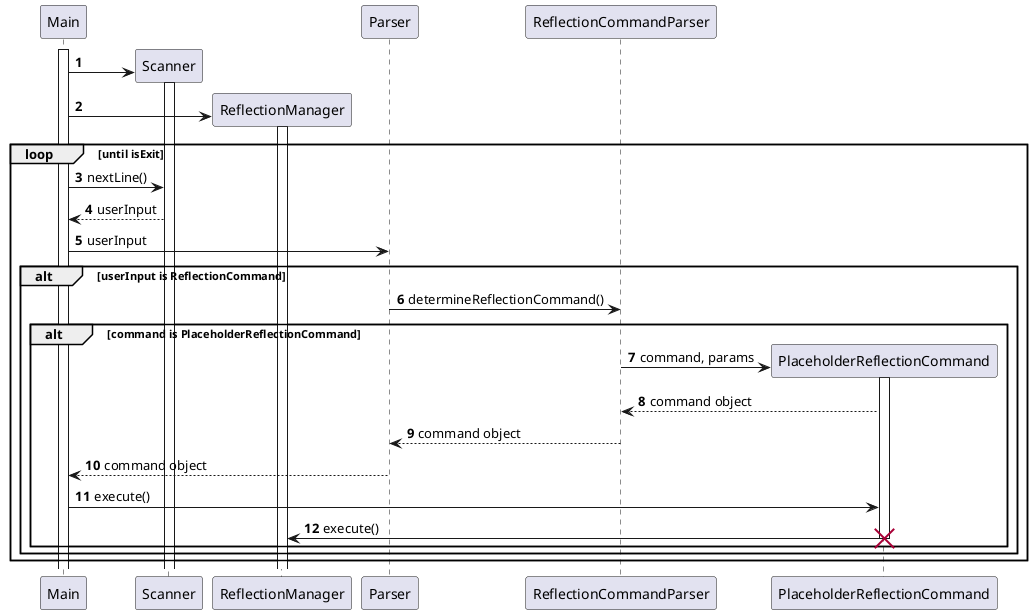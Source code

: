 @startuml
'https://plantuml.com/sequence-diagram

autonumber

participant Main
participant Scanner
participant ReflectionManager
participant Parser
participant ReflectionCommandParser
participant PlaceholderReflectionCommand

activate Main

create Scanner
Main -> Scanner
activate Scanner

create ReflectionManager
Main -> ReflectionManager
activate ReflectionManager

loop until isExit

    Main -> Scanner: nextLine()
    Scanner --> Main: userInput
    Main -> Parser: userInput
    alt userInput is ReflectionCommand
        Parser -> ReflectionCommandParser: determineReflectionCommand()
        alt command is PlaceholderReflectionCommand
            create PlaceholderReflectionCommand
            ReflectionCommandParser -> PlaceholderReflectionCommand: command, params
            activate PlaceholderReflectionCommand
            PlaceholderReflectionCommand --> ReflectionCommandParser: command object
            ReflectionCommandParser --> Parser: command object
            Parser --> Main: command object
            Main -> PlaceholderReflectionCommand: execute()
            PlaceholderReflectionCommand -> ReflectionManager: execute()
            destroy PlaceholderReflectionCommand
        end
    end
end

@enduml

@enduml